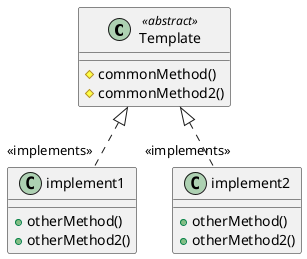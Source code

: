 @startuml
class Template <<abstract>>{
#commonMethod()
#commonMethod2()
}

class implement1{
+otherMethod()
+otherMethod2()
}
class implement2{
+otherMethod()
+otherMethod2()
}

Template <|.."<<implements>>" implement1
Template <|.."<<implements>>" implement2

@enduml